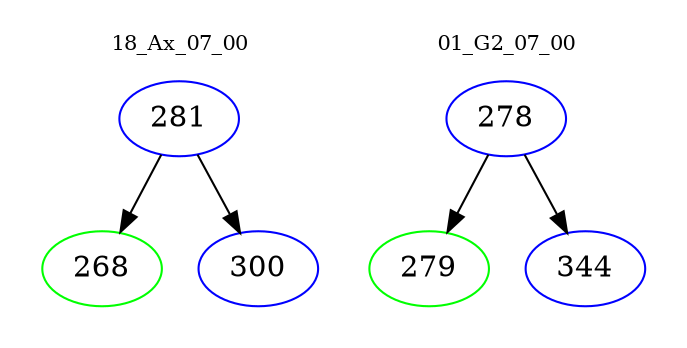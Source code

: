 digraph{
subgraph cluster_0 {
color = white
label = "18_Ax_07_00";
fontsize=10;
T0_281 [label="281", color="blue"]
T0_281 -> T0_268 [color="black"]
T0_268 [label="268", color="green"]
T0_281 -> T0_300 [color="black"]
T0_300 [label="300", color="blue"]
}
subgraph cluster_1 {
color = white
label = "01_G2_07_00";
fontsize=10;
T1_278 [label="278", color="blue"]
T1_278 -> T1_279 [color="black"]
T1_279 [label="279", color="green"]
T1_278 -> T1_344 [color="black"]
T1_344 [label="344", color="blue"]
}
}
